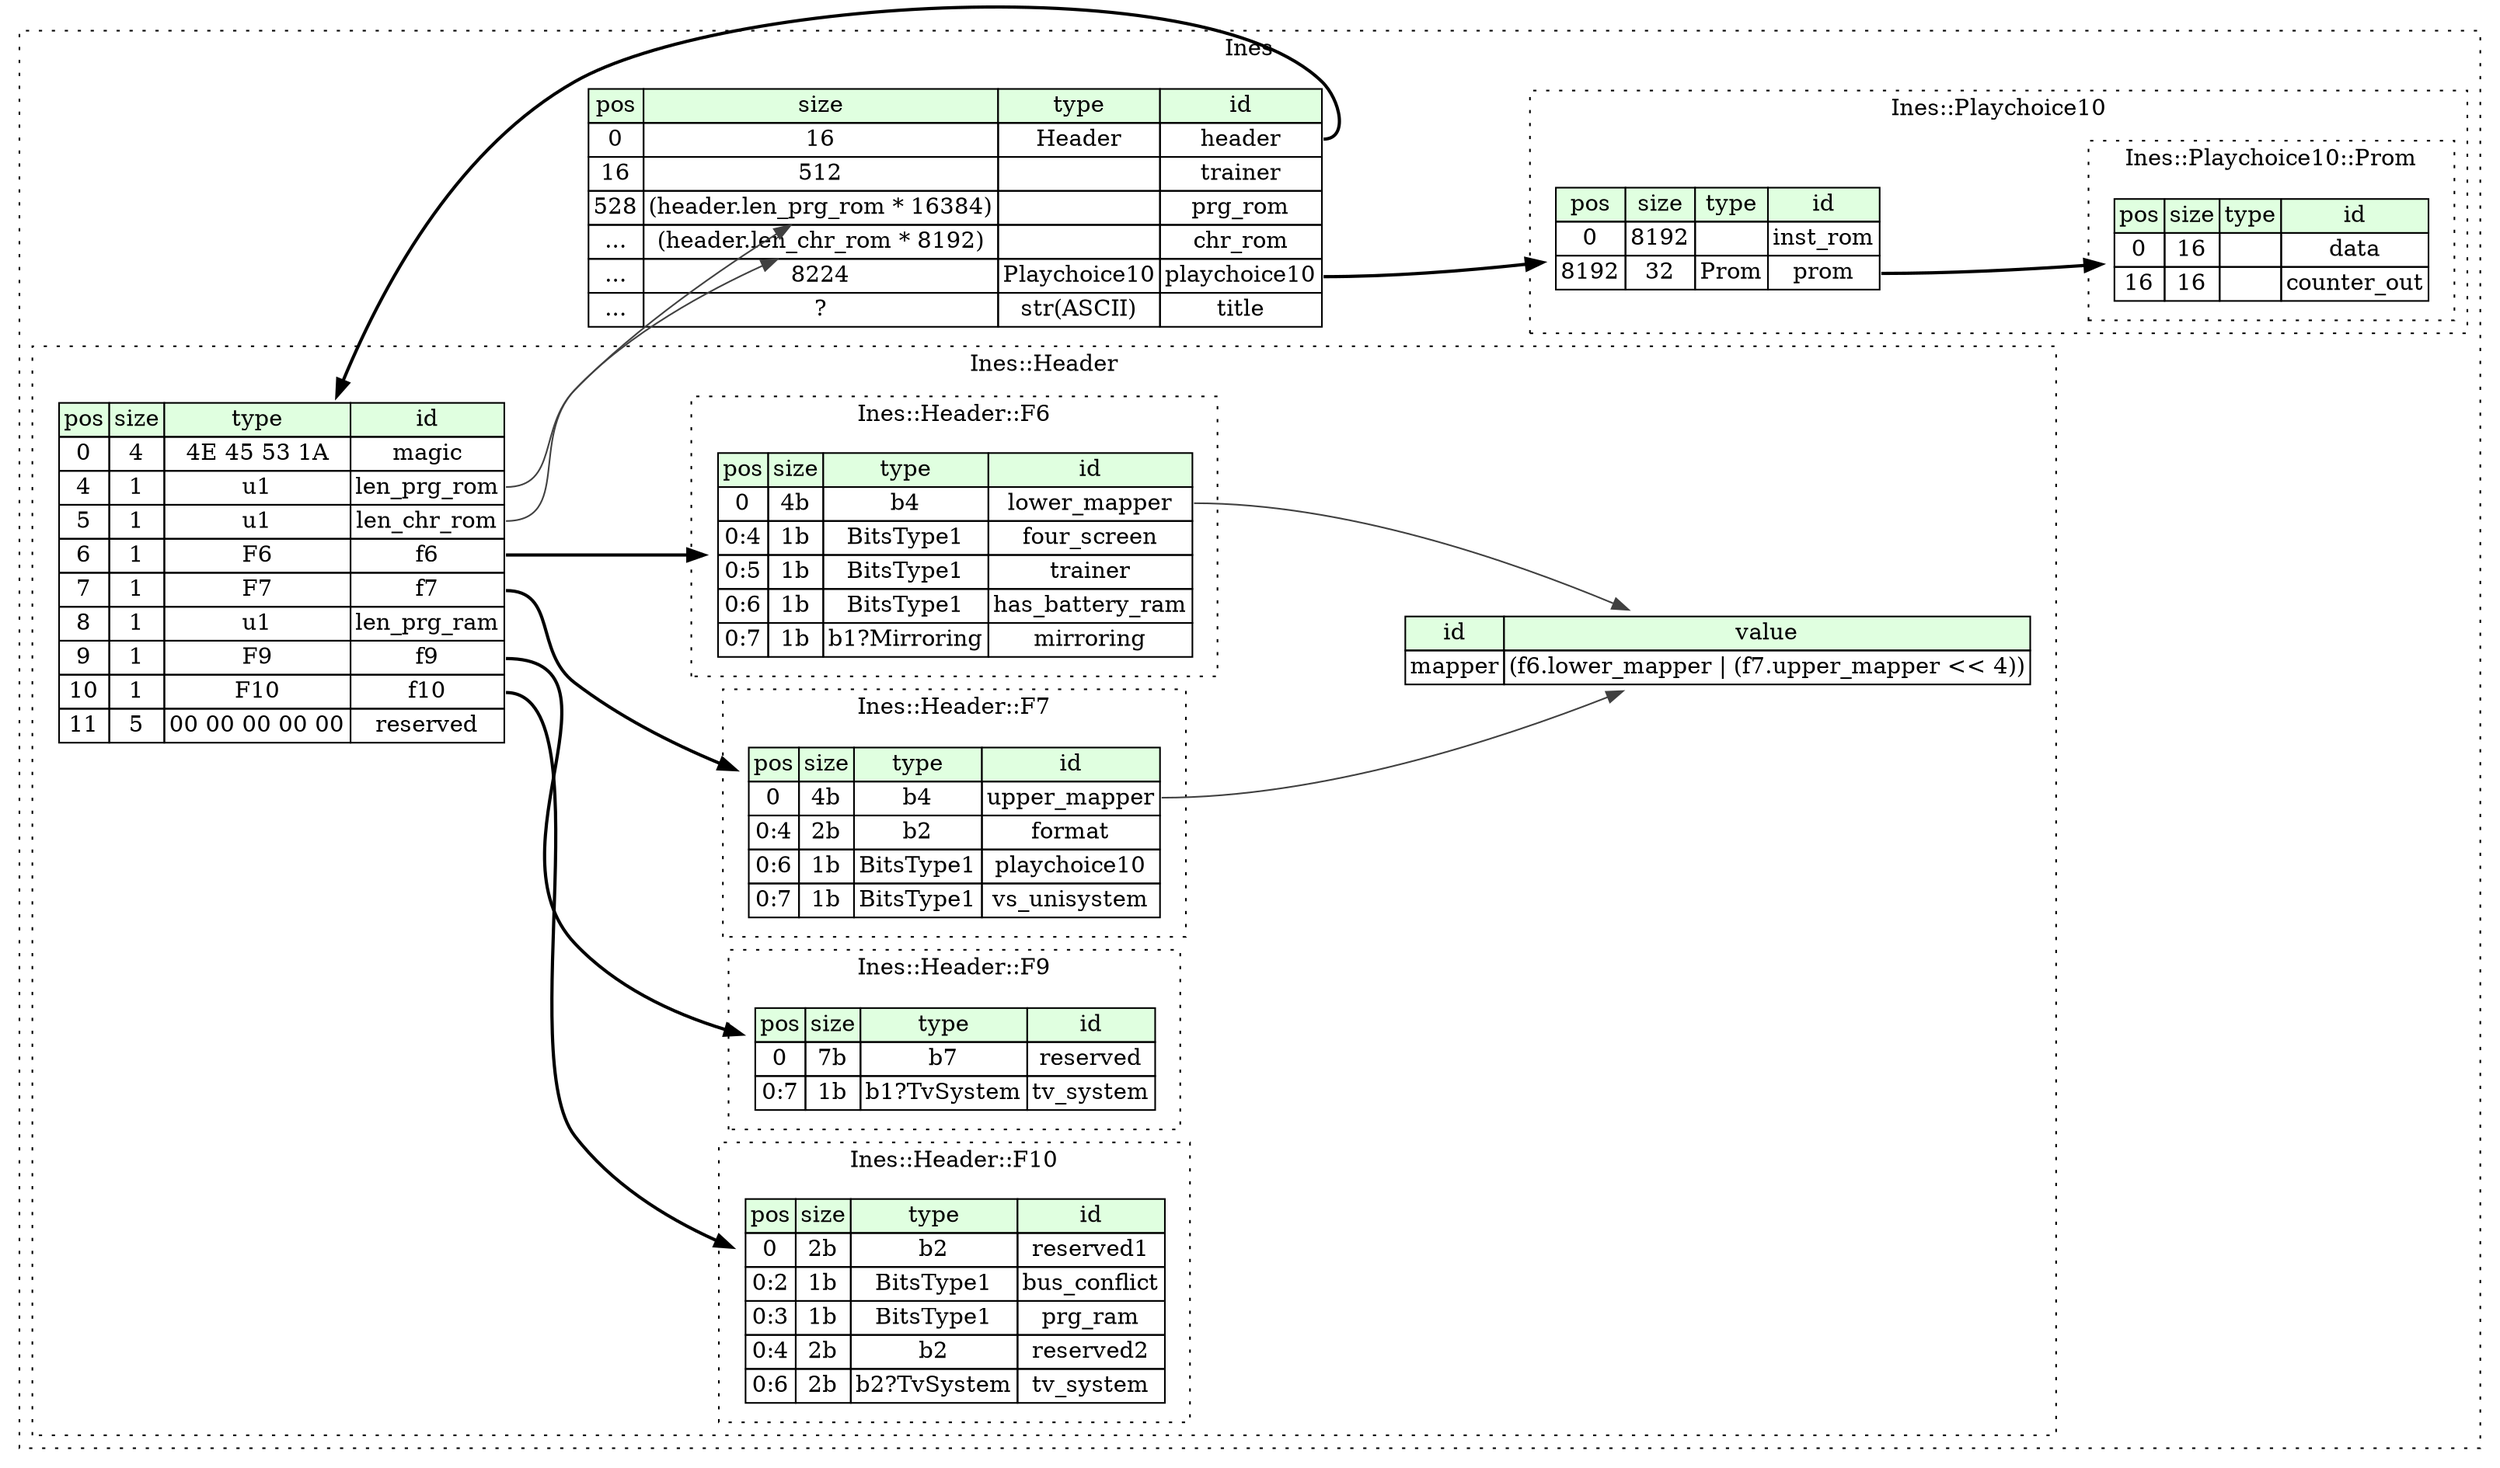 digraph {
	rankdir=LR;
	node [shape=plaintext];
	subgraph cluster__ines {
		label="Ines";
		graph[style=dotted];

		ines__seq [label=<<TABLE BORDER="0" CELLBORDER="1" CELLSPACING="0">
			<TR><TD BGCOLOR="#E0FFE0">pos</TD><TD BGCOLOR="#E0FFE0">size</TD><TD BGCOLOR="#E0FFE0">type</TD><TD BGCOLOR="#E0FFE0">id</TD></TR>
			<TR><TD PORT="header_pos">0</TD><TD PORT="header_size">16</TD><TD>Header</TD><TD PORT="header_type">header</TD></TR>
			<TR><TD PORT="trainer_pos">16</TD><TD PORT="trainer_size">512</TD><TD></TD><TD PORT="trainer_type">trainer</TD></TR>
			<TR><TD PORT="prg_rom_pos">528</TD><TD PORT="prg_rom_size">(header.len_prg_rom * 16384)</TD><TD></TD><TD PORT="prg_rom_type">prg_rom</TD></TR>
			<TR><TD PORT="chr_rom_pos">...</TD><TD PORT="chr_rom_size">(header.len_chr_rom * 8192)</TD><TD></TD><TD PORT="chr_rom_type">chr_rom</TD></TR>
			<TR><TD PORT="playchoice10_pos">...</TD><TD PORT="playchoice10_size">8224</TD><TD>Playchoice10</TD><TD PORT="playchoice10_type">playchoice10</TD></TR>
			<TR><TD PORT="title_pos">...</TD><TD PORT="title_size">?</TD><TD>str(ASCII)</TD><TD PORT="title_type">title</TD></TR>
		</TABLE>>];
		subgraph cluster__header {
			label="Ines::Header";
			graph[style=dotted];

			header__seq [label=<<TABLE BORDER="0" CELLBORDER="1" CELLSPACING="0">
				<TR><TD BGCOLOR="#E0FFE0">pos</TD><TD BGCOLOR="#E0FFE0">size</TD><TD BGCOLOR="#E0FFE0">type</TD><TD BGCOLOR="#E0FFE0">id</TD></TR>
				<TR><TD PORT="magic_pos">0</TD><TD PORT="magic_size">4</TD><TD>4E 45 53 1A</TD><TD PORT="magic_type">magic</TD></TR>
				<TR><TD PORT="len_prg_rom_pos">4</TD><TD PORT="len_prg_rom_size">1</TD><TD>u1</TD><TD PORT="len_prg_rom_type">len_prg_rom</TD></TR>
				<TR><TD PORT="len_chr_rom_pos">5</TD><TD PORT="len_chr_rom_size">1</TD><TD>u1</TD><TD PORT="len_chr_rom_type">len_chr_rom</TD></TR>
				<TR><TD PORT="f6_pos">6</TD><TD PORT="f6_size">1</TD><TD>F6</TD><TD PORT="f6_type">f6</TD></TR>
				<TR><TD PORT="f7_pos">7</TD><TD PORT="f7_size">1</TD><TD>F7</TD><TD PORT="f7_type">f7</TD></TR>
				<TR><TD PORT="len_prg_ram_pos">8</TD><TD PORT="len_prg_ram_size">1</TD><TD>u1</TD><TD PORT="len_prg_ram_type">len_prg_ram</TD></TR>
				<TR><TD PORT="f9_pos">9</TD><TD PORT="f9_size">1</TD><TD>F9</TD><TD PORT="f9_type">f9</TD></TR>
				<TR><TD PORT="f10_pos">10</TD><TD PORT="f10_size">1</TD><TD>F10</TD><TD PORT="f10_type">f10</TD></TR>
				<TR><TD PORT="reserved_pos">11</TD><TD PORT="reserved_size">5</TD><TD>00 00 00 00 00</TD><TD PORT="reserved_type">reserved</TD></TR>
			</TABLE>>];
			header__inst__mapper [label=<<TABLE BORDER="0" CELLBORDER="1" CELLSPACING="0">
				<TR><TD BGCOLOR="#E0FFE0">id</TD><TD BGCOLOR="#E0FFE0">value</TD></TR>
				<TR><TD>mapper</TD><TD>(f6.lower_mapper | (f7.upper_mapper &lt;&lt; 4))</TD></TR>
			</TABLE>>];
			subgraph cluster__f6 {
				label="Ines::Header::F6";
				graph[style=dotted];

				f6__seq [label=<<TABLE BORDER="0" CELLBORDER="1" CELLSPACING="0">
					<TR><TD BGCOLOR="#E0FFE0">pos</TD><TD BGCOLOR="#E0FFE0">size</TD><TD BGCOLOR="#E0FFE0">type</TD><TD BGCOLOR="#E0FFE0">id</TD></TR>
					<TR><TD PORT="lower_mapper_pos">0</TD><TD PORT="lower_mapper_size">4b</TD><TD>b4</TD><TD PORT="lower_mapper_type">lower_mapper</TD></TR>
					<TR><TD PORT="four_screen_pos">0:4</TD><TD PORT="four_screen_size">1b</TD><TD>BitsType1</TD><TD PORT="four_screen_type">four_screen</TD></TR>
					<TR><TD PORT="trainer_pos">0:5</TD><TD PORT="trainer_size">1b</TD><TD>BitsType1</TD><TD PORT="trainer_type">trainer</TD></TR>
					<TR><TD PORT="has_battery_ram_pos">0:6</TD><TD PORT="has_battery_ram_size">1b</TD><TD>BitsType1</TD><TD PORT="has_battery_ram_type">has_battery_ram</TD></TR>
					<TR><TD PORT="mirroring_pos">0:7</TD><TD PORT="mirroring_size">1b</TD><TD>b1?Mirroring</TD><TD PORT="mirroring_type">mirroring</TD></TR>
				</TABLE>>];
			}
			subgraph cluster__f7 {
				label="Ines::Header::F7";
				graph[style=dotted];

				f7__seq [label=<<TABLE BORDER="0" CELLBORDER="1" CELLSPACING="0">
					<TR><TD BGCOLOR="#E0FFE0">pos</TD><TD BGCOLOR="#E0FFE0">size</TD><TD BGCOLOR="#E0FFE0">type</TD><TD BGCOLOR="#E0FFE0">id</TD></TR>
					<TR><TD PORT="upper_mapper_pos">0</TD><TD PORT="upper_mapper_size">4b</TD><TD>b4</TD><TD PORT="upper_mapper_type">upper_mapper</TD></TR>
					<TR><TD PORT="format_pos">0:4</TD><TD PORT="format_size">2b</TD><TD>b2</TD><TD PORT="format_type">format</TD></TR>
					<TR><TD PORT="playchoice10_pos">0:6</TD><TD PORT="playchoice10_size">1b</TD><TD>BitsType1</TD><TD PORT="playchoice10_type">playchoice10</TD></TR>
					<TR><TD PORT="vs_unisystem_pos">0:7</TD><TD PORT="vs_unisystem_size">1b</TD><TD>BitsType1</TD><TD PORT="vs_unisystem_type">vs_unisystem</TD></TR>
				</TABLE>>];
			}
			subgraph cluster__f9 {
				label="Ines::Header::F9";
				graph[style=dotted];

				f9__seq [label=<<TABLE BORDER="0" CELLBORDER="1" CELLSPACING="0">
					<TR><TD BGCOLOR="#E0FFE0">pos</TD><TD BGCOLOR="#E0FFE0">size</TD><TD BGCOLOR="#E0FFE0">type</TD><TD BGCOLOR="#E0FFE0">id</TD></TR>
					<TR><TD PORT="reserved_pos">0</TD><TD PORT="reserved_size">7b</TD><TD>b7</TD><TD PORT="reserved_type">reserved</TD></TR>
					<TR><TD PORT="tv_system_pos">0:7</TD><TD PORT="tv_system_size">1b</TD><TD>b1?TvSystem</TD><TD PORT="tv_system_type">tv_system</TD></TR>
				</TABLE>>];
			}
			subgraph cluster__f10 {
				label="Ines::Header::F10";
				graph[style=dotted];

				f10__seq [label=<<TABLE BORDER="0" CELLBORDER="1" CELLSPACING="0">
					<TR><TD BGCOLOR="#E0FFE0">pos</TD><TD BGCOLOR="#E0FFE0">size</TD><TD BGCOLOR="#E0FFE0">type</TD><TD BGCOLOR="#E0FFE0">id</TD></TR>
					<TR><TD PORT="reserved1_pos">0</TD><TD PORT="reserved1_size">2b</TD><TD>b2</TD><TD PORT="reserved1_type">reserved1</TD></TR>
					<TR><TD PORT="bus_conflict_pos">0:2</TD><TD PORT="bus_conflict_size">1b</TD><TD>BitsType1</TD><TD PORT="bus_conflict_type">bus_conflict</TD></TR>
					<TR><TD PORT="prg_ram_pos">0:3</TD><TD PORT="prg_ram_size">1b</TD><TD>BitsType1</TD><TD PORT="prg_ram_type">prg_ram</TD></TR>
					<TR><TD PORT="reserved2_pos">0:4</TD><TD PORT="reserved2_size">2b</TD><TD>b2</TD><TD PORT="reserved2_type">reserved2</TD></TR>
					<TR><TD PORT="tv_system_pos">0:6</TD><TD PORT="tv_system_size">2b</TD><TD>b2?TvSystem</TD><TD PORT="tv_system_type">tv_system</TD></TR>
				</TABLE>>];
			}
		}
		subgraph cluster__playchoice10 {
			label="Ines::Playchoice10";
			graph[style=dotted];

			playchoice10__seq [label=<<TABLE BORDER="0" CELLBORDER="1" CELLSPACING="0">
				<TR><TD BGCOLOR="#E0FFE0">pos</TD><TD BGCOLOR="#E0FFE0">size</TD><TD BGCOLOR="#E0FFE0">type</TD><TD BGCOLOR="#E0FFE0">id</TD></TR>
				<TR><TD PORT="inst_rom_pos">0</TD><TD PORT="inst_rom_size">8192</TD><TD></TD><TD PORT="inst_rom_type">inst_rom</TD></TR>
				<TR><TD PORT="prom_pos">8192</TD><TD PORT="prom_size">32</TD><TD>Prom</TD><TD PORT="prom_type">prom</TD></TR>
			</TABLE>>];
			subgraph cluster__prom {
				label="Ines::Playchoice10::Prom";
				graph[style=dotted];

				prom__seq [label=<<TABLE BORDER="0" CELLBORDER="1" CELLSPACING="0">
					<TR><TD BGCOLOR="#E0FFE0">pos</TD><TD BGCOLOR="#E0FFE0">size</TD><TD BGCOLOR="#E0FFE0">type</TD><TD BGCOLOR="#E0FFE0">id</TD></TR>
					<TR><TD PORT="data_pos">0</TD><TD PORT="data_size">16</TD><TD></TD><TD PORT="data_type">data</TD></TR>
					<TR><TD PORT="counter_out_pos">16</TD><TD PORT="counter_out_size">16</TD><TD></TD><TD PORT="counter_out_type">counter_out</TD></TR>
				</TABLE>>];
			}
		}
	}
	ines__seq:header_type -> header__seq [style=bold];
	header__seq:len_prg_rom_type -> ines__seq:prg_rom_size [color="#404040"];
	header__seq:len_chr_rom_type -> ines__seq:chr_rom_size [color="#404040"];
	ines__seq:playchoice10_type -> playchoice10__seq [style=bold];
	header__seq:f6_type -> f6__seq [style=bold];
	header__seq:f7_type -> f7__seq [style=bold];
	header__seq:f9_type -> f9__seq [style=bold];
	header__seq:f10_type -> f10__seq [style=bold];
	f6__seq:lower_mapper_type -> header__inst__mapper [color="#404040"];
	f7__seq:upper_mapper_type -> header__inst__mapper [color="#404040"];
	playchoice10__seq:prom_type -> prom__seq [style=bold];
}
